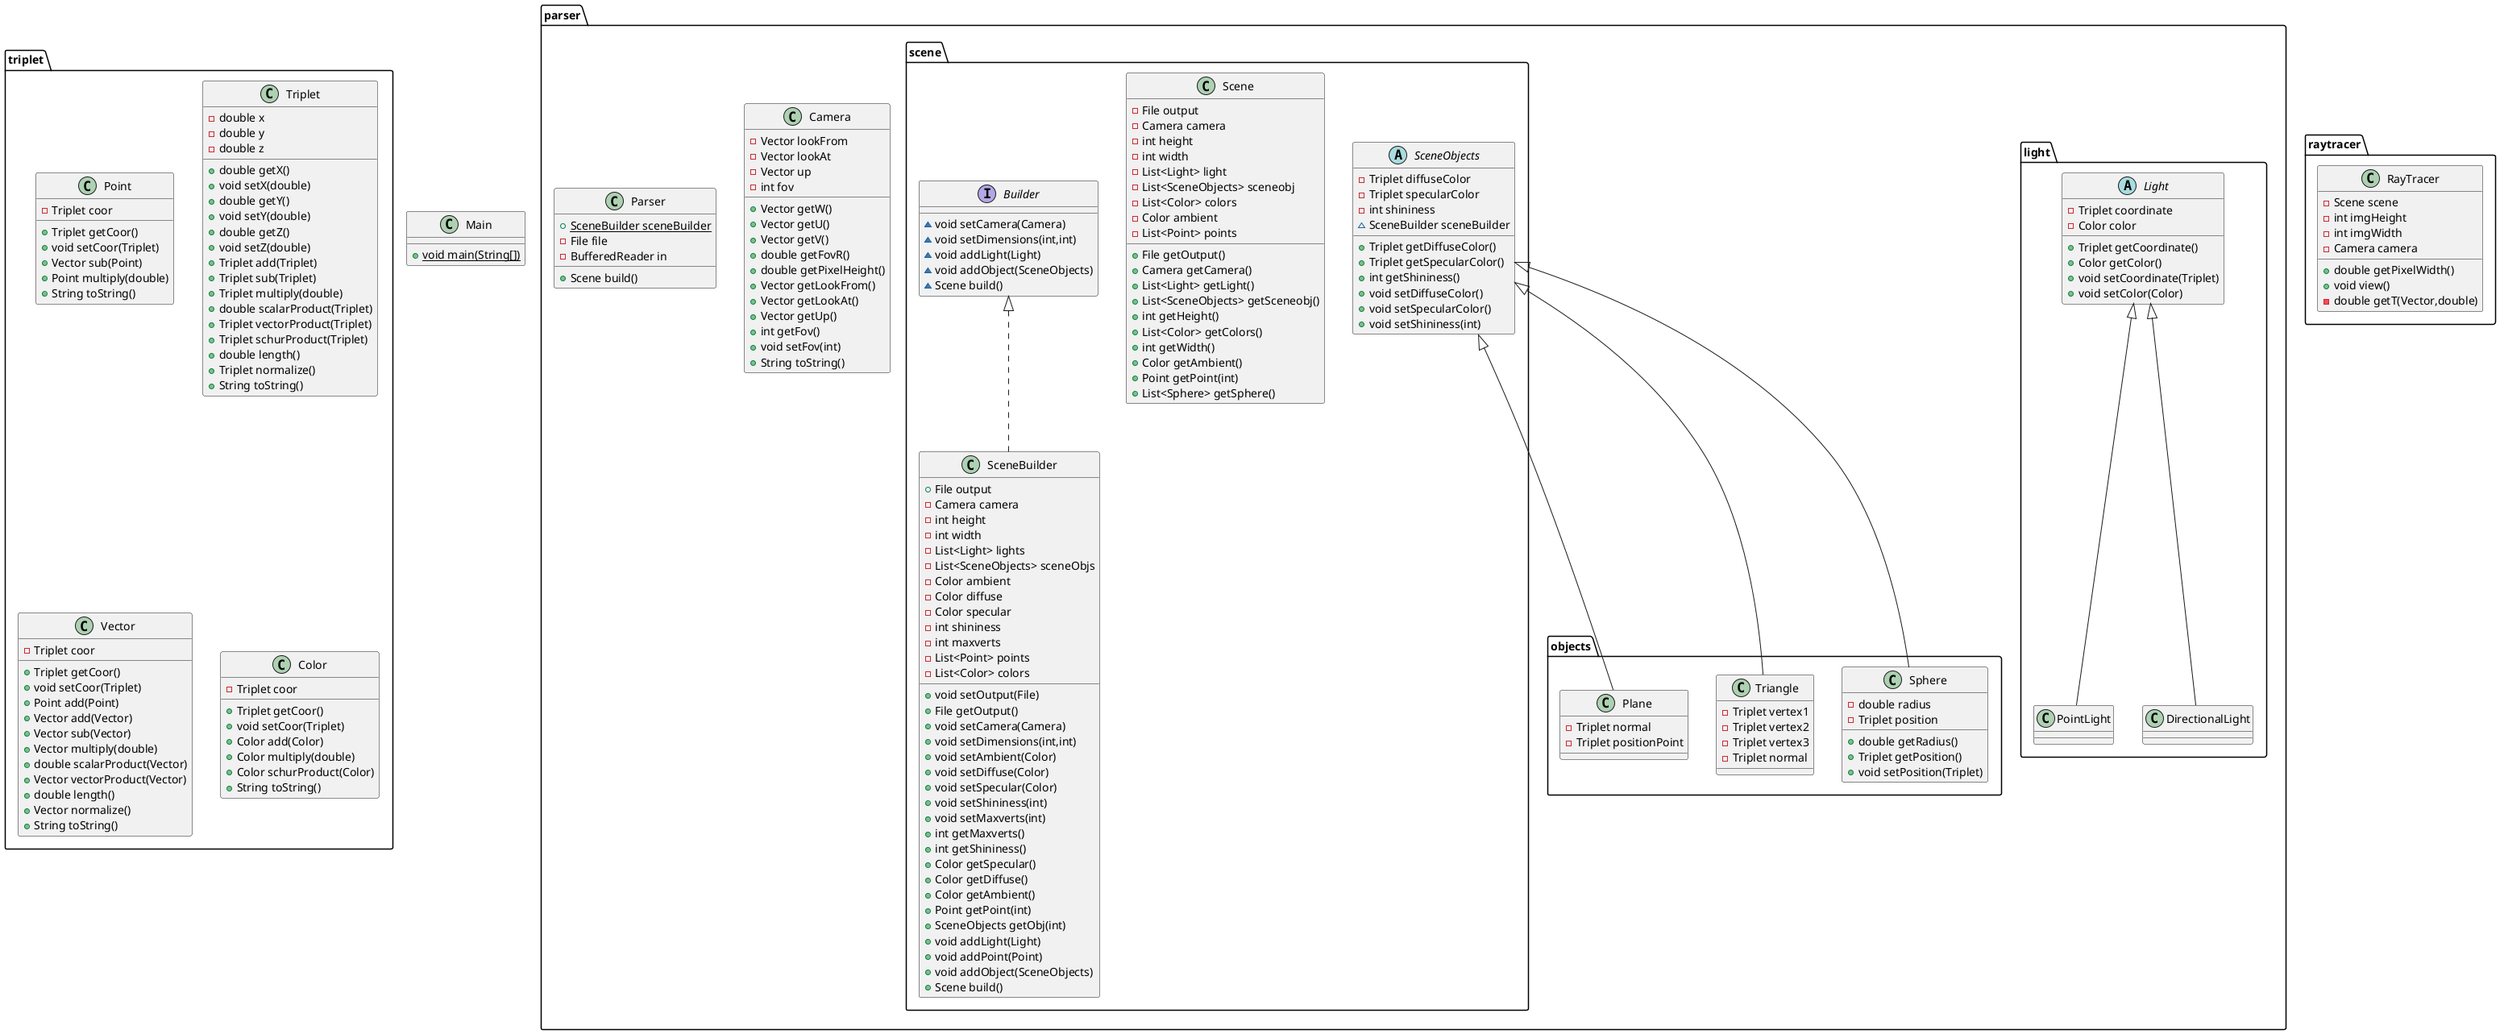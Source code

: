 @startuml
class parser.light.PointLight {
}
class raytracer.RayTracer {
- Scene scene
- int imgHeight
- int imgWidth
- Camera camera
+ double getPixelWidth()
+ void view()
- double getT(Vector,double)
}
class parser.Camera {
- Vector lookFrom
- Vector lookAt
- Vector up
- int fov
+ Vector getW()
+ Vector getU()
+ Vector getV()
+ double getFovR()
+ double getPixelHeight()
+ Vector getLookFrom()
+ Vector getLookAt()
+ Vector getUp()
+ int getFov()
+ void setFov(int)
+ String toString()
}
interface parser.scene.Builder {
~ void setCamera(Camera)
~ void setDimensions(int,int)
~ void addLight(Light)
~ void addObject(SceneObjects)
~ Scene build()
}
class parser.light.DirectionalLight {
}
class parser.scene.Scene {
- File output
- Camera camera
- int height
- int width
- List<Light> light
- List<SceneObjects> sceneobj
- List<Color> colors
- Color ambient
- List<Point> points
+ File getOutput()
+ Camera getCamera()
+ List<Light> getLight()
+ List<SceneObjects> getSceneobj()
+ int getHeight()
+ List<Color> getColors()
+ int getWidth()
+ Color getAmbient()
+ Point getPoint(int)
+ List<Sphere> getSphere()
}
class triplet.Point {
- Triplet coor
+ Triplet getCoor()
+ void setCoor(Triplet)
+ Vector sub(Point)
+ Point multiply(double)
+ String toString()
}
class parser.objects.Sphere {
- double radius
- Triplet position
+ double getRadius()
+ Triplet getPosition()
+ void setPosition(Triplet)
}
class parser.scene.SceneBuilder {
+ File output
- Camera camera
- int height
- int width
- List<Light> lights
- List<SceneObjects> sceneObjs
- Color ambient
- Color diffuse
- Color specular
- int shininess
- int maxverts
- List<Point> points
- List<Color> colors
+ void setOutput(File)
+ File getOutput()
+ void setCamera(Camera)
+ void setDimensions(int,int)
+ void setAmbient(Color)
+ void setDiffuse(Color)
+ void setSpecular(Color)
+ void setShininess(int)
+ void setMaxverts(int)
+ int getMaxverts()
+ int getShininess()
+ Color getSpecular()
+ Color getDiffuse()
+ Color getAmbient()
+ Point getPoint(int)
+ SceneObjects getObj(int)
+ void addLight(Light)
+ void addPoint(Point)
+ void addObject(SceneObjects)
+ Scene build()
}
abstract class parser.scene.SceneObjects {
- Triplet diffuseColor
- Triplet specularColor
- int shininess
~ SceneBuilder sceneBuilder
+ Triplet getDiffuseColor()
+ Triplet getSpecularColor()
+ int getShininess()
+ void setDiffuseColor()
+ void setSpecularColor()
+ void setShininess(int)
}
class triplet.Triplet {
- double x
- double y
- double z
+ double getX()
+ void setX(double)
+ double getY()
+ void setY(double)
+ double getZ()
+ void setZ(double)
+ Triplet add(Triplet)
+ Triplet sub(Triplet)
+ Triplet multiply(double)
+ double scalarProduct(Triplet)
+ Triplet vectorProduct(Triplet)
+ Triplet schurProduct(Triplet)
+ double length()
+ Triplet normalize()
+ String toString()
}
class Main {
+ {static} void main(String[])
}
class parser.objects.Triangle {
- Triplet vertex1
- Triplet vertex2
- Triplet vertex3
- Triplet normal
}
class triplet.Vector {
- Triplet coor
+ Triplet getCoor()
+ void setCoor(Triplet)
+ Point add(Point)
+ Vector add(Vector)
+ Vector sub(Vector)
+ Vector multiply(double)
+ double scalarProduct(Vector)
+ Vector vectorProduct(Vector)
+ double length()
+ Vector normalize()
+ String toString()
}
class parser.objects.Plane {
- Triplet normal
- Triplet positionPoint
}
class triplet.Color {
- Triplet coor
+ Triplet getCoor()
+ void setCoor(Triplet)
+ Color add(Color)
+ Color multiply(double)
+ Color schurProduct(Color)
+ String toString()
}
class parser.Parser {
+ {static} SceneBuilder sceneBuilder
- File file
- BufferedReader in
+ Scene build()
}
abstract class parser.light.Light {
- Triplet coordinate
- Color color
+ Triplet getCoordinate()
+ Color getColor()
+ void setCoordinate(Triplet)
+ void setColor(Color)
}


parser.light.Light <|-- parser.light.PointLight
parser.light.Light <|-- parser.light.DirectionalLight
parser.scene.SceneObjects <|-- parser.objects.Sphere
parser.scene.Builder <|.. parser.scene.SceneBuilder
parser.scene.SceneObjects <|-- parser.objects.Triangle
parser.scene.SceneObjects <|-- parser.objects.Plane
@enduml